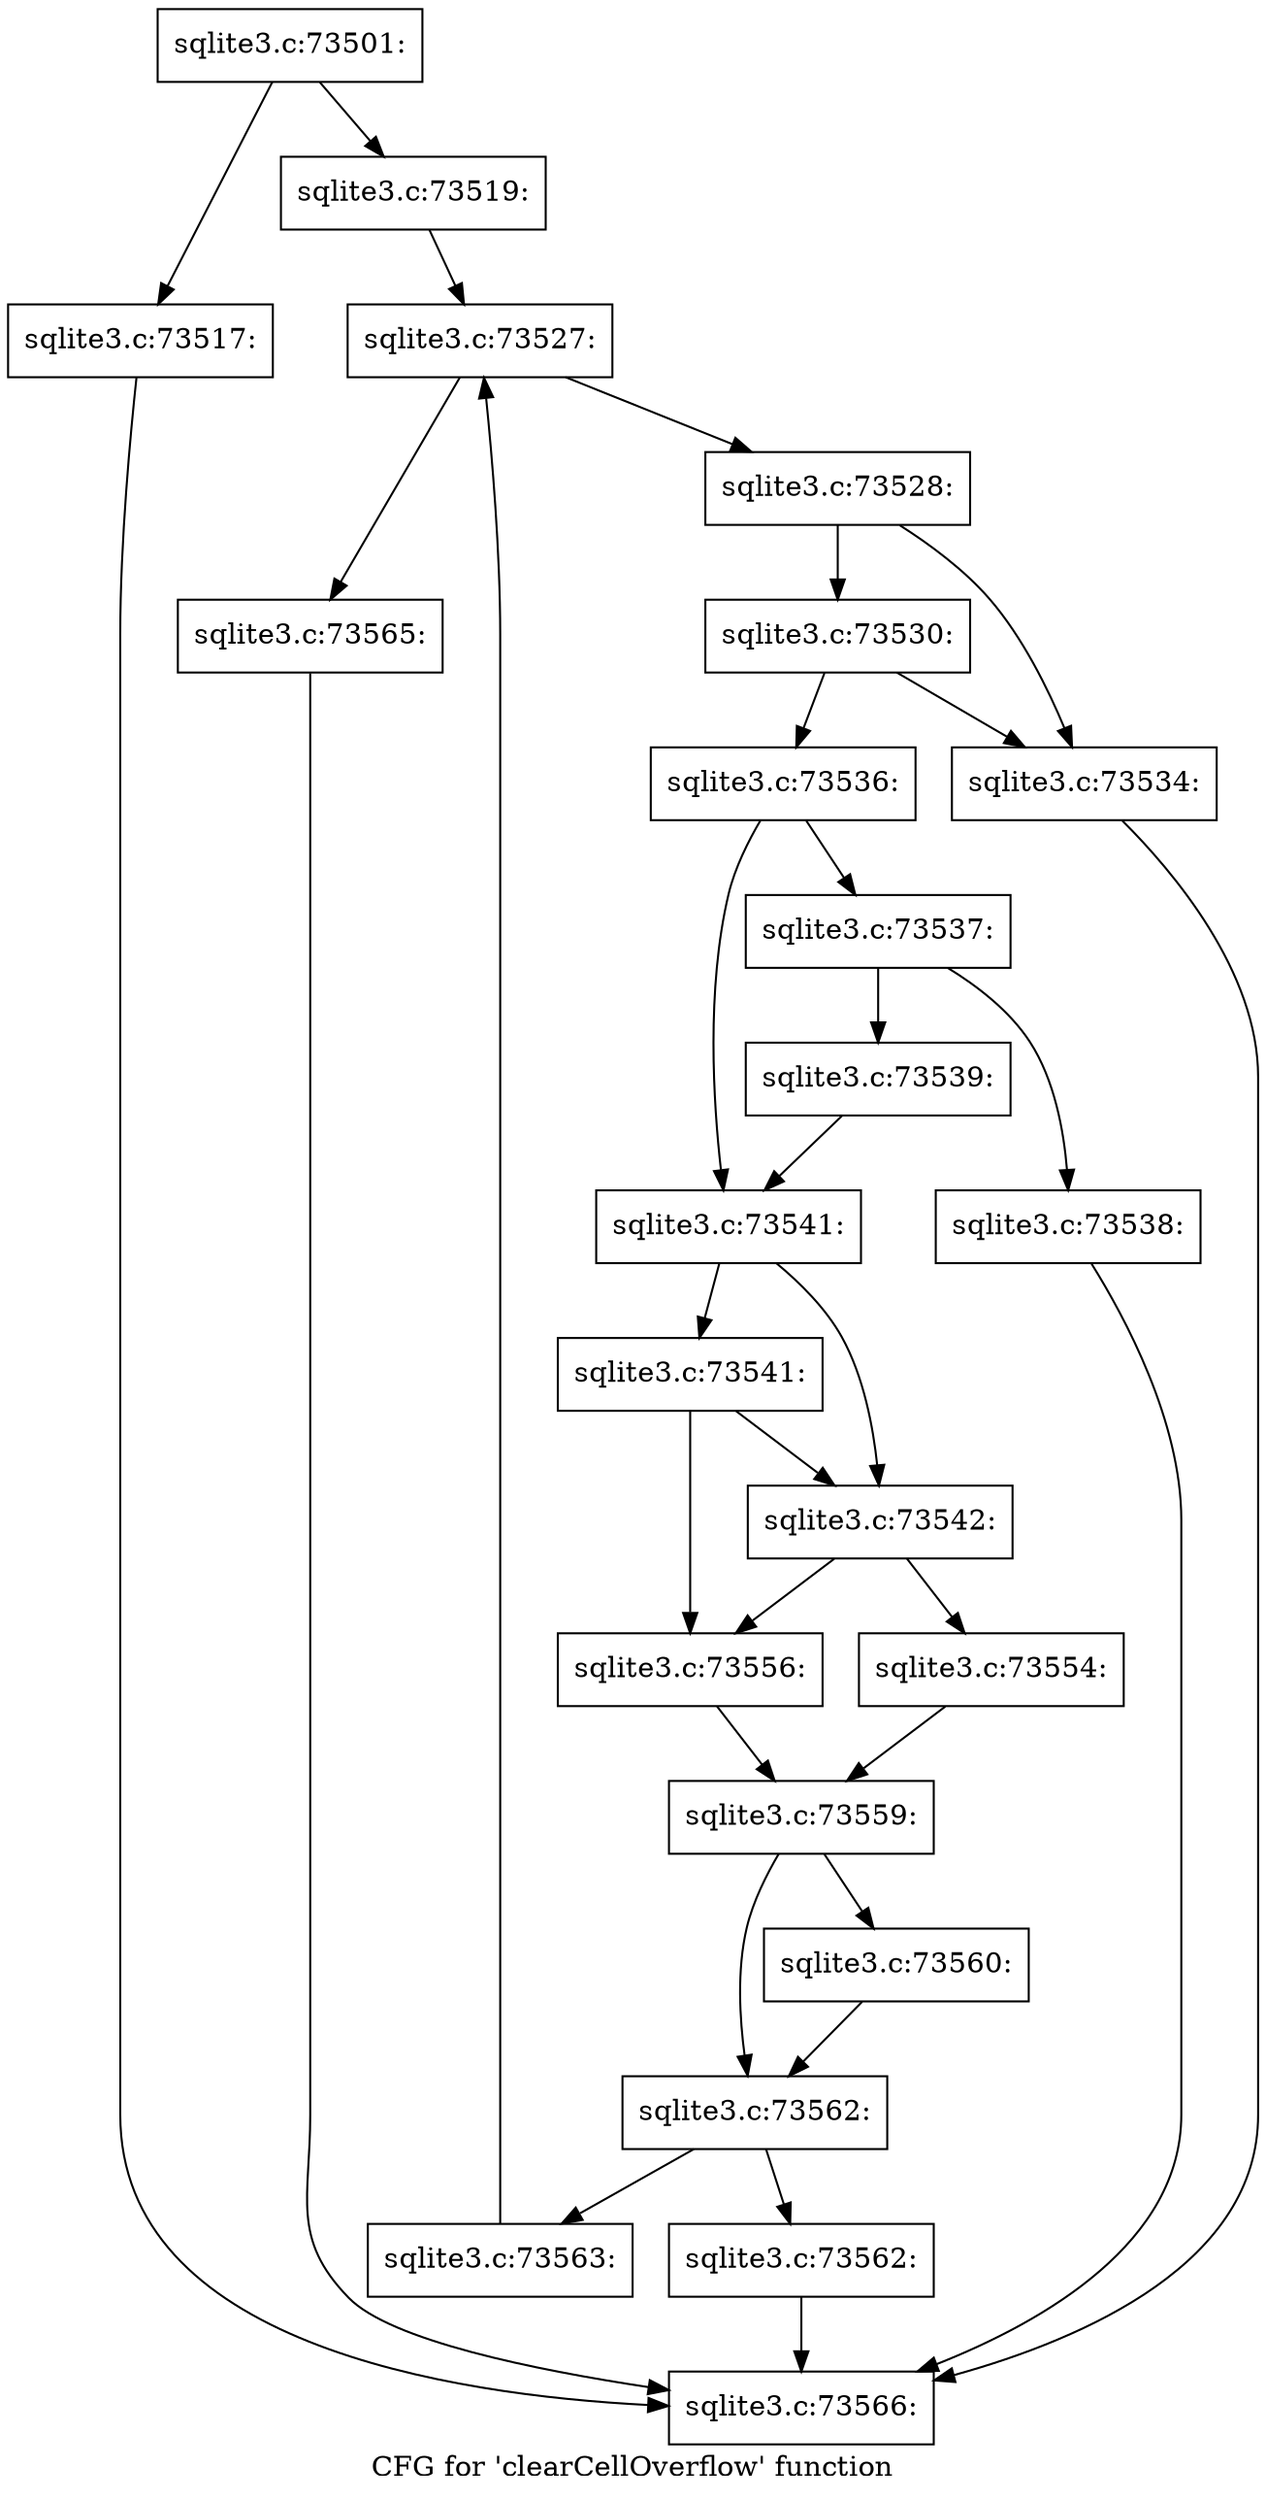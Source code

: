 digraph "CFG for 'clearCellOverflow' function" {
	label="CFG for 'clearCellOverflow' function";

	Node0x55c0f7fe0ee0 [shape=record,label="{sqlite3.c:73501:}"];
	Node0x55c0f7fe0ee0 -> Node0x55c0f7fef130;
	Node0x55c0f7fe0ee0 -> Node0x55c0f7fef180;
	Node0x55c0f7fef130 [shape=record,label="{sqlite3.c:73517:}"];
	Node0x55c0f7fef130 -> Node0x55c0f7fe1060;
	Node0x55c0f7fef180 [shape=record,label="{sqlite3.c:73519:}"];
	Node0x55c0f7fef180 -> Node0x55c0f7ff1530;
	Node0x55c0f7ff1530 [shape=record,label="{sqlite3.c:73527:}"];
	Node0x55c0f7ff1530 -> Node0x55c0f7ff1960;
	Node0x55c0f7ff1530 -> Node0x55c0f7ff1690;
	Node0x55c0f7ff1960 [shape=record,label="{sqlite3.c:73528:}"];
	Node0x55c0f7ff1960 -> Node0x55c0f7ff22d0;
	Node0x55c0f7ff1960 -> Node0x55c0f7ff2370;
	Node0x55c0f7ff2370 [shape=record,label="{sqlite3.c:73530:}"];
	Node0x55c0f7ff2370 -> Node0x55c0f7ff22d0;
	Node0x55c0f7ff2370 -> Node0x55c0f7ff2320;
	Node0x55c0f7ff22d0 [shape=record,label="{sqlite3.c:73534:}"];
	Node0x55c0f7ff22d0 -> Node0x55c0f7fe1060;
	Node0x55c0f7ff2320 [shape=record,label="{sqlite3.c:73536:}"];
	Node0x55c0f7ff2320 -> Node0x55c0f7ff2db0;
	Node0x55c0f7ff2320 -> Node0x55c0f7ff2e00;
	Node0x55c0f7ff2db0 [shape=record,label="{sqlite3.c:73537:}"];
	Node0x55c0f7ff2db0 -> Node0x55c0f7ff3560;
	Node0x55c0f7ff2db0 -> Node0x55c0f7ff35b0;
	Node0x55c0f7ff3560 [shape=record,label="{sqlite3.c:73538:}"];
	Node0x55c0f7ff3560 -> Node0x55c0f7fe1060;
	Node0x55c0f7ff35b0 [shape=record,label="{sqlite3.c:73539:}"];
	Node0x55c0f7ff35b0 -> Node0x55c0f7ff2e00;
	Node0x55c0f7ff2e00 [shape=record,label="{sqlite3.c:73541:}"];
	Node0x55c0f7ff2e00 -> Node0x55c0f7ff3c10;
	Node0x55c0f7ff2e00 -> Node0x55c0f7ff3c90;
	Node0x55c0f7ff3c90 [shape=record,label="{sqlite3.c:73541:}"];
	Node0x55c0f7ff3c90 -> Node0x55c0f7ff3c10;
	Node0x55c0f7ff3c90 -> Node0x55c0f7ff3bc0;
	Node0x55c0f7ff3c10 [shape=record,label="{sqlite3.c:73542:}"];
	Node0x55c0f7ff3c10 -> Node0x55c0f7ff3b20;
	Node0x55c0f7ff3c10 -> Node0x55c0f7ff3bc0;
	Node0x55c0f7ff3b20 [shape=record,label="{sqlite3.c:73554:}"];
	Node0x55c0f7ff3b20 -> Node0x55c0f7ff3b70;
	Node0x55c0f7ff3bc0 [shape=record,label="{sqlite3.c:73556:}"];
	Node0x55c0f7ff3bc0 -> Node0x55c0f7ff3b70;
	Node0x55c0f7ff3b70 [shape=record,label="{sqlite3.c:73559:}"];
	Node0x55c0f7ff3b70 -> Node0x55c0f5a255b0;
	Node0x55c0f7ff3b70 -> Node0x55c0f5986c00;
	Node0x55c0f5a255b0 [shape=record,label="{sqlite3.c:73560:}"];
	Node0x55c0f5a255b0 -> Node0x55c0f5986c00;
	Node0x55c0f5986c00 [shape=record,label="{sqlite3.c:73562:}"];
	Node0x55c0f5986c00 -> Node0x55c0f7ff46d0;
	Node0x55c0f5986c00 -> Node0x55c0f7ff5d70;
	Node0x55c0f7ff46d0 [shape=record,label="{sqlite3.c:73562:}"];
	Node0x55c0f7ff46d0 -> Node0x55c0f7fe1060;
	Node0x55c0f7ff5d70 [shape=record,label="{sqlite3.c:73563:}"];
	Node0x55c0f7ff5d70 -> Node0x55c0f7ff1530;
	Node0x55c0f7ff1690 [shape=record,label="{sqlite3.c:73565:}"];
	Node0x55c0f7ff1690 -> Node0x55c0f7fe1060;
	Node0x55c0f7fe1060 [shape=record,label="{sqlite3.c:73566:}"];
}
